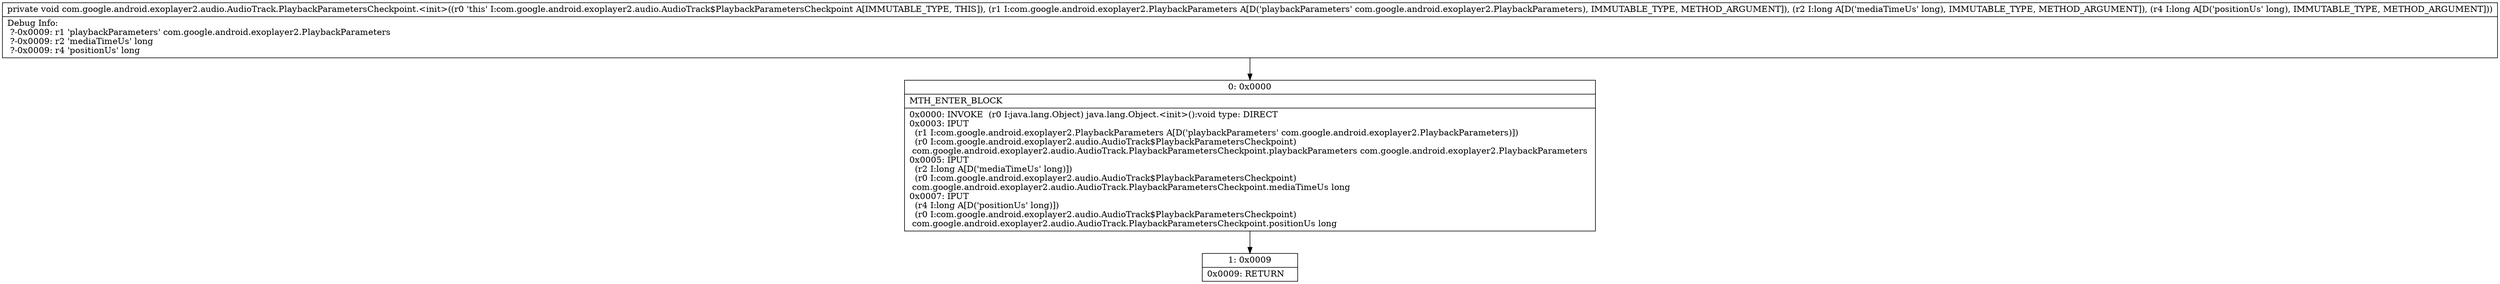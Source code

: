 digraph "CFG forcom.google.android.exoplayer2.audio.AudioTrack.PlaybackParametersCheckpoint.\<init\>(Lcom\/google\/android\/exoplayer2\/PlaybackParameters;JJ)V" {
Node_0 [shape=record,label="{0\:\ 0x0000|MTH_ENTER_BLOCK\l|0x0000: INVOKE  (r0 I:java.lang.Object) java.lang.Object.\<init\>():void type: DIRECT \l0x0003: IPUT  \l  (r1 I:com.google.android.exoplayer2.PlaybackParameters A[D('playbackParameters' com.google.android.exoplayer2.PlaybackParameters)])\l  (r0 I:com.google.android.exoplayer2.audio.AudioTrack$PlaybackParametersCheckpoint)\l com.google.android.exoplayer2.audio.AudioTrack.PlaybackParametersCheckpoint.playbackParameters com.google.android.exoplayer2.PlaybackParameters \l0x0005: IPUT  \l  (r2 I:long A[D('mediaTimeUs' long)])\l  (r0 I:com.google.android.exoplayer2.audio.AudioTrack$PlaybackParametersCheckpoint)\l com.google.android.exoplayer2.audio.AudioTrack.PlaybackParametersCheckpoint.mediaTimeUs long \l0x0007: IPUT  \l  (r4 I:long A[D('positionUs' long)])\l  (r0 I:com.google.android.exoplayer2.audio.AudioTrack$PlaybackParametersCheckpoint)\l com.google.android.exoplayer2.audio.AudioTrack.PlaybackParametersCheckpoint.positionUs long \l}"];
Node_1 [shape=record,label="{1\:\ 0x0009|0x0009: RETURN   \l}"];
MethodNode[shape=record,label="{private void com.google.android.exoplayer2.audio.AudioTrack.PlaybackParametersCheckpoint.\<init\>((r0 'this' I:com.google.android.exoplayer2.audio.AudioTrack$PlaybackParametersCheckpoint A[IMMUTABLE_TYPE, THIS]), (r1 I:com.google.android.exoplayer2.PlaybackParameters A[D('playbackParameters' com.google.android.exoplayer2.PlaybackParameters), IMMUTABLE_TYPE, METHOD_ARGUMENT]), (r2 I:long A[D('mediaTimeUs' long), IMMUTABLE_TYPE, METHOD_ARGUMENT]), (r4 I:long A[D('positionUs' long), IMMUTABLE_TYPE, METHOD_ARGUMENT]))  | Debug Info:\l  ?\-0x0009: r1 'playbackParameters' com.google.android.exoplayer2.PlaybackParameters\l  ?\-0x0009: r2 'mediaTimeUs' long\l  ?\-0x0009: r4 'positionUs' long\l}"];
MethodNode -> Node_0;
Node_0 -> Node_1;
}

